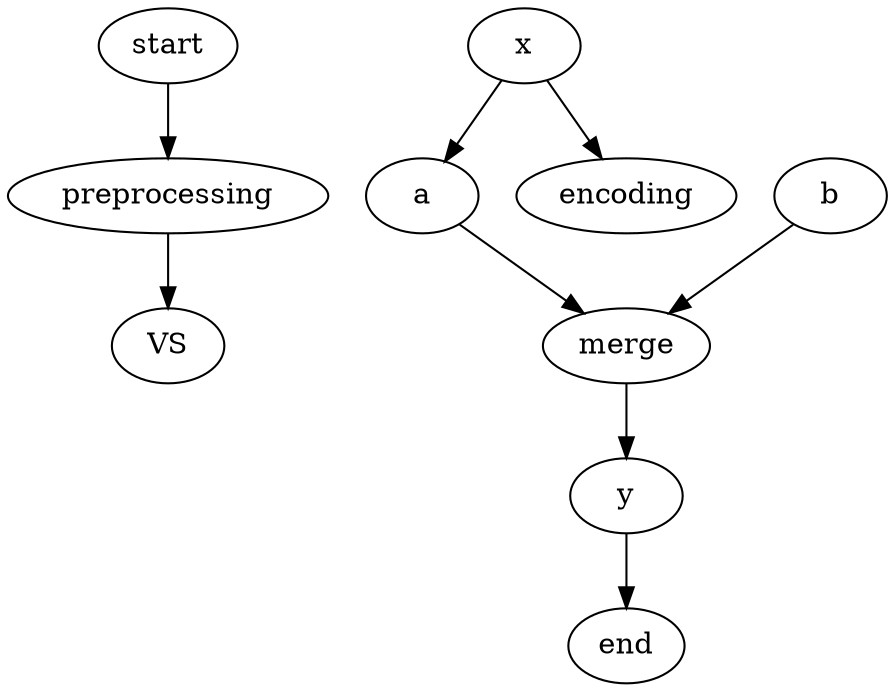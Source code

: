 digraph G {


  start -> preprocessing
  preprocessing -> VS
  x -> a
  x -> encoding
  a -> merge
  b -> merge
  merge -> y
  y -> end



}
